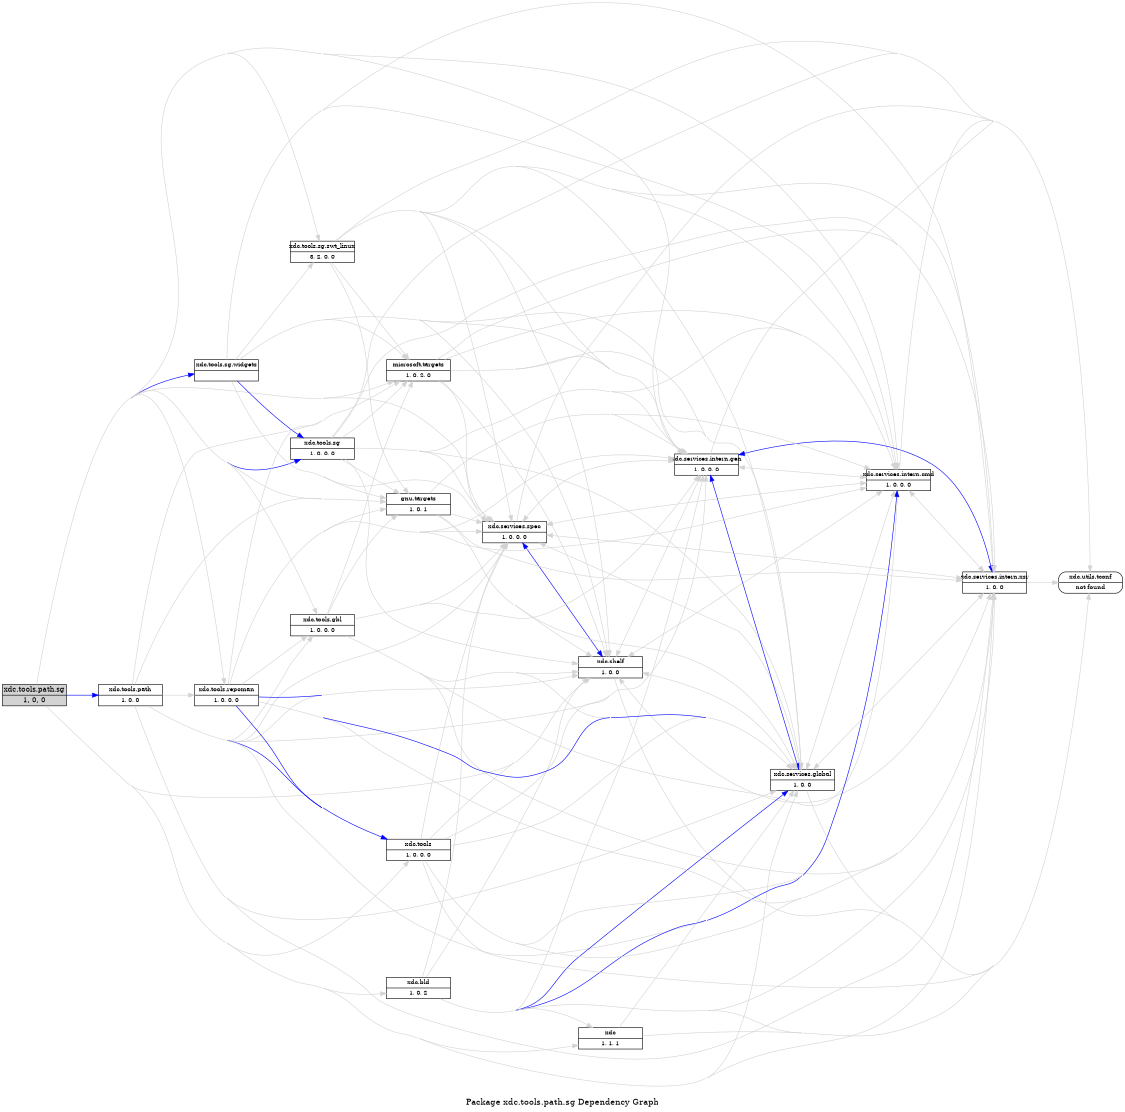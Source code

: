 digraph dependencies {
    label="\nPackage xdc.tools.path.sg Dependency Graph";
    size="7.5,10";
    rankdir=LR;
    ranksep=".75";
    concentrate="true";
    node [fixedsize=true, width=1.5, style=filled, color=black];
    node [font=Helvetica, fontsize=12, fillcolor=lightgrey];
    xdc_tools_path_sg [shape=record,label="xdc.tools.path.sg|1, 0, 0", URL="../../../../../../../../../../../rtree/install/trees/products/xdcprod-l05/product/Linux/xdctools_3_16_00_05_eng/packages/xdc/tools/path/sg/package/package.rel.xml"];
    node [fontsize=10, fillcolor=white];

    edge [style=solid, color=blue]
    xdc_tools_sg [shape=record,label="xdc.tools.sg|1, 0, 0, 0", URL="../../../../../../../../../../../rtree/install/trees/products/xdcprod-l05/product/Linux/xdctools_3_16_00_05_eng/packages/xdc/tools/sg/package/package.rel.svg"];
    xdc_tools_path_sg -> xdc_tools_sg;
    xdc_tools_path [shape=record,label="xdc.tools.path|1, 0, 0", URL="../../../../../../../../../../../rtree/install/trees/products/xdcprod-l05/product/Linux/xdctools_3_16_00_05_eng/packages/xdc/tools/path/package/package.rel.svg"];
    xdc_tools_path_sg -> xdc_tools_path;
    xdc_tools_sg_widgets [shape=record,label="xdc.tools.sg.widgets|", URL="../../../../../../../../../../../rtree/install/trees/products/xdcprod-l05/product/Linux/xdctools_3_16_00_05_eng/packages/xdc/tools/sg/widgets/package/package.rel.svg"];
    xdc_tools_path_sg -> xdc_tools_sg_widgets;

    edge [style=solid, color=lightgrey]
    xdc_tools_path_sg -> xdc_tools_sg_widgets;
    xdc_services_spec [shape=record,label="xdc.services.spec|1, 0, 0, 0", URL="../../../../../../../../../../../rtree/install/trees/products/xdcprod-l05/product/Linux/xdctools_3_16_00_05_eng/packages/xdc/services/spec/package/package.rel.svg"];
    xdc_tools_path_sg -> xdc_services_spec;
    xdc_shelf [shape=record,label="xdc.shelf|1, 0, 0", URL="../../../../../../../../../../../rtree/install/trees/products/xdcprod-l05/product/Linux/xdctools_3_16_00_05_eng/packages/xdc/shelf/package/package.rel.svg"];
    xdc_tools_path_sg -> xdc_shelf;
    microsoft_targets [shape=record,label="microsoft.targets|1, 0, 2, 0", URL="../../../../../../../../../../../rtree/install/trees/products/xdcprod-l05/product/Linux/xdctools_3_16_00_05_eng/packages/microsoft/targets/package/package.rel.svg"];
    xdc_tools_path_sg -> microsoft_targets;
    xdc_services_intern_gen [shape=record,label="xdc.services.intern.gen|1, 0, 0, 0", URL="../../../../../../../../../../../rtree/install/trees/products/xdcprod-l05/product/Linux/xdctools_3_16_00_05_eng/packages/xdc/services/intern/gen/package/package.rel.svg"];
    xdc_tools_path_sg -> xdc_services_intern_gen;
    xdc_tools_path_sg -> xdc_tools_sg;
    xdc_tools_sg_swt_linux [shape=record,label="xdc.tools.sg.swt_linux|3, 2, 0, 0", URL="../../../../../../../../../../../rtree/install/trees/products/xdcprod-l05/product/Linux/xdctools_3_16_00_05_eng/packages/xdc/tools/sg/swt_linux/package/package.rel.svg"];
    xdc_tools_path_sg -> xdc_tools_sg_swt_linux;
    xdc_services_intern_xsr [shape=record,label="xdc.services.intern.xsr|1, 0, 0", URL="../../../../../../../../../../../rtree/install/trees/products/xdcprod-l05/product/Linux/xdctools_3_16_00_05_eng/packages/xdc/services/intern/xsr/package/package.rel.svg"];
    xdc_tools_path_sg -> xdc_services_intern_xsr;
    xdc_tools_path_sg -> xdc_tools_path;
    xdc_tools_gbl [shape=record,label="xdc.tools.gbl|1, 0, 0, 0", URL="../../../../../../../../../../../rtree/install/trees/products/xdcprod-l05/product/Linux/xdctools_3_16_00_05_eng/packages/xdc/tools/gbl/package/package.rel.svg"];
    xdc_tools_path_sg -> xdc_tools_gbl;
    xdc_bld [shape=record,label="xdc.bld|1, 0, 2", URL="../../../../../../../../../../../rtree/install/trees/products/xdcprod-l05/product/Linux/xdctools_3_16_00_05_eng/packages/xdc/bld/package/package.rel.svg"];
    xdc_tools_path_sg -> xdc_bld;
    xdc_tools [shape=record,label="xdc.tools|1, 0, 0, 0", URL="../../../../../../../../../../../rtree/install/trees/products/xdcprod-l05/product/Linux/xdctools_3_16_00_05_eng/packages/xdc/tools/package/package.rel.svg"];
    xdc_tools_path_sg -> xdc_tools;
    xdc_services_intern_cmd [shape=record,label="xdc.services.intern.cmd|1, 0, 0, 0", URL="../../../../../../../../../../../rtree/install/trees/products/xdcprod-l05/product/Linux/xdctools_3_16_00_05_eng/packages/xdc/services/intern/cmd/package/package.rel.svg"];
    xdc_tools_path_sg -> xdc_services_intern_cmd;
    xdc_tools_repoman [shape=record,label="xdc.tools.repoman|1, 0, 0, 0", URL="../../../../../../../../../../../rtree/install/trees/products/xdcprod-l05/product/Linux/xdctools_3_16_00_05_eng/packages/xdc/tools/repoman/package/package.rel.svg"];
    xdc_tools_path_sg -> xdc_tools_repoman;
    gnu_targets [shape=record,label="gnu.targets|1, 0, 1", URL="../../../../../../../../../../../rtree/install/trees/products/xdcprod-l05/product/Linux/xdctools_3_16_00_05_eng/packages/gnu/targets/package/package.rel.svg"];
    xdc_tools_path_sg -> gnu_targets;
    xdc_services_global [shape=record,label="xdc.services.global|1, 0, 0", URL="../../../../../../../../../../../rtree/install/trees/products/xdcprod-l05/product/Linux/xdctools_3_16_00_05_eng/packages/xdc/services/global/package/package.rel.svg"];
    xdc_tools_path_sg -> xdc_services_global;
    xdc [shape=record,label="xdc|1, 1, 1", URL="../../../../../../../../../../../rtree/install/trees/products/xdcprod-l05/product/Linux/xdctools_3_16_00_05_eng/packages/xdc/package/package.rel.svg"];
    xdc_tools_path_sg -> xdc;

    edge [style=solid, color=blue]

    edge [style=solid, color=lightgrey]
    xdc_utils_tconf [shape=record,label="xdc.utils.tconf|not found"style=rounded, ];
    xdc -> xdc_utils_tconf;
    xdc -> xdc_services_global;

    edge [style=solid, color=blue]

    edge [style=solid, color=lightgrey]

    edge [style=solid, color=blue]

    edge [style=solid, color=lightgrey]
    xdc_services_global -> xdc_shelf;
    xdc_services_global -> xdc_services_intern_cmd;
    xdc_services_global -> xdc_services_intern_xsr;
    xdc_services_global -> xdc_services_intern_gen;
    xdc_services_global -> xdc_utils_tconf;
    xdc_services_global -> xdc_services_spec;

    edge [style=solid, color=blue]

    edge [style=solid, color=lightgrey]
    gnu_targets -> xdc_services_intern_cmd;
    gnu_targets -> xdc_services_intern_xsr;
    gnu_targets -> xdc_services_intern_gen;
    gnu_targets -> xdc_shelf;
    gnu_targets -> xdc_services_spec;
    gnu_targets -> xdc_services_global;

    edge [style=solid, color=blue]
    xdc_tools_repoman -> xdc_tools;
    xdc_tools_repoman -> xdc_shelf;
    xdc_tools_repoman -> xdc_services_global;

    edge [style=solid, color=lightgrey]
    xdc_tools_repoman -> xdc_tools;
    xdc_tools_repoman -> xdc_services_intern_cmd;
    xdc_tools_repoman -> xdc_services_intern_xsr;
    xdc_tools_repoman -> xdc_services_intern_gen;
    xdc_tools_repoman -> xdc_shelf;
    xdc_tools_repoman -> xdc_services_spec;
    xdc_tools_repoman -> microsoft_targets;
    xdc_tools_repoman -> gnu_targets;
    xdc_tools_repoman -> xdc_services_global;
    xdc_tools_repoman -> xdc_tools_gbl;

    edge [style=solid, color=blue]
    xdc_services_intern_cmd -> xdc_shelf;
    xdc_services_intern_cmd -> xdc_services_spec;
    xdc_services_intern_cmd -> xdc_services_global;
    xdc_services_intern_cmd -> xdc_services_intern_gen;

    edge [style=solid, color=lightgrey]
    xdc_services_intern_cmd -> xdc_shelf;
    xdc_services_intern_cmd -> xdc_services_intern_xsr;
    xdc_services_intern_cmd -> xdc_services_intern_gen;
    xdc_services_intern_cmd -> xdc_services_global;
    xdc_services_intern_cmd -> xdc_utils_tconf;
    xdc_services_intern_cmd -> xdc_services_spec;

    edge [style=solid, color=blue]

    edge [style=solid, color=lightgrey]
    xdc_tools -> xdc_shelf;
    xdc_tools -> xdc_services_intern_cmd;
    xdc_tools -> xdc_services_intern_xsr;
    xdc_tools -> xdc_services_intern_gen;
    xdc_tools -> xdc_services_global;
    xdc_tools -> xdc_utils_tconf;
    xdc_tools -> xdc_services_spec;

    edge [style=solid, color=blue]
    xdc_bld -> xdc_services_global;
    xdc_bld -> xdc_services_intern_cmd;

    edge [style=solid, color=lightgrey]
    xdc_bld -> xdc_shelf;
    xdc_bld -> xdc_services_intern_cmd;
    xdc_bld -> xdc_services_intern_xsr;
    xdc_bld -> xdc_services_intern_gen;
    xdc_bld -> xdc_services_global;
    xdc_bld -> xdc_utils_tconf;
    xdc_bld -> xdc;
    xdc_bld -> xdc_services_spec;

    edge [style=solid, color=blue]

    edge [style=solid, color=lightgrey]
    xdc_tools_gbl -> xdc_services_intern_cmd;
    xdc_tools_gbl -> xdc_services_intern_xsr;
    xdc_tools_gbl -> xdc_services_intern_gen;
    xdc_tools_gbl -> xdc_shelf;
    xdc_tools_gbl -> xdc_services_spec;
    xdc_tools_gbl -> microsoft_targets;
    xdc_tools_gbl -> gnu_targets;
    xdc_tools_gbl -> xdc_services_global;

    edge [style=solid, color=blue]
    xdc_services_intern_xsr -> xdc_services_global;

    edge [style=solid, color=lightgrey]
    xdc_services_intern_xsr -> xdc_shelf;
    xdc_services_intern_xsr -> xdc_services_intern_cmd;
    xdc_services_intern_xsr -> xdc_services_intern_gen;
    xdc_services_intern_xsr -> xdc_services_global;
    xdc_services_intern_xsr -> xdc_utils_tconf;
    xdc_services_intern_xsr -> xdc_services_spec;

    edge [style=solid, color=blue]

    edge [style=solid, color=lightgrey]
    xdc_tools_sg_swt_linux -> xdc_shelf;
    xdc_tools_sg_swt_linux -> xdc_services_intern_cmd;
    xdc_tools_sg_swt_linux -> xdc_services_intern_xsr;
    xdc_tools_sg_swt_linux -> xdc_services_intern_gen;
    xdc_tools_sg_swt_linux -> gnu_targets;
    xdc_tools_sg_swt_linux -> microsoft_targets;
    xdc_tools_sg_swt_linux -> xdc_services_global;
    xdc_tools_sg_swt_linux -> xdc_utils_tconf;
    xdc_tools_sg_swt_linux -> xdc_services_spec;

    edge [style=solid, color=blue]
    xdc_services_intern_gen -> xdc_shelf;
    xdc_services_intern_gen -> xdc_services_spec;
    xdc_services_intern_gen -> xdc_services_global;
    xdc_services_intern_gen -> xdc_services_intern_xsr;

    edge [style=solid, color=lightgrey]
    xdc_services_intern_gen -> xdc_shelf;
    xdc_services_intern_gen -> xdc_services_intern_cmd;
    xdc_services_intern_gen -> xdc_services_intern_xsr;
    xdc_services_intern_gen -> xdc_services_global;
    xdc_services_intern_gen -> xdc_utils_tconf;
    xdc_services_intern_gen -> xdc_services_spec;

    edge [style=solid, color=blue]

    edge [style=solid, color=lightgrey]
    microsoft_targets -> xdc_services_intern_cmd;
    microsoft_targets -> xdc_services_intern_xsr;
    microsoft_targets -> xdc_services_intern_gen;
    microsoft_targets -> xdc_shelf;
    microsoft_targets -> xdc_services_spec;
    microsoft_targets -> xdc_services_global;

    edge [style=solid, color=blue]

    edge [style=solid, color=lightgrey]
    xdc_shelf -> xdc_services_intern_cmd;
    xdc_shelf -> xdc_services_intern_xsr;
    xdc_shelf -> xdc_services_intern_gen;
    xdc_shelf -> xdc_services_global;
    xdc_shelf -> xdc_utils_tconf;
    xdc_shelf -> xdc_services_spec;

    edge [style=solid, color=blue]
    xdc_services_spec -> xdc_shelf;

    edge [style=solid, color=lightgrey]
    xdc_services_spec -> xdc_shelf;
    xdc_services_spec -> xdc_services_intern_cmd;
    xdc_services_spec -> xdc_services_intern_xsr;
    xdc_services_spec -> xdc_services_intern_gen;
    xdc_services_spec -> xdc_services_global;
    xdc_services_spec -> xdc_utils_tconf;

    edge [style=solid, color=blue]
    xdc_tools_sg_widgets -> xdc_tools_sg;

    edge [style=solid, color=lightgrey]
    xdc_tools_sg_widgets -> xdc_services_intern_cmd;
    xdc_tools_sg_widgets -> xdc_services_intern_xsr;
    xdc_tools_sg_widgets -> xdc_tools_sg_swt_linux;
    xdc_tools_sg_widgets -> xdc_tools_sg;
    xdc_tools_sg_widgets -> xdc_services_intern_gen;
    xdc_tools_sg_widgets -> xdc_shelf;
    xdc_tools_sg_widgets -> xdc_services_spec;
    xdc_tools_sg_widgets -> microsoft_targets;
    xdc_tools_sg_widgets -> gnu_targets;
    xdc_tools_sg_widgets -> xdc_services_global;

    edge [style=solid, color=blue]
    xdc_tools_path -> xdc_tools;

    edge [style=solid, color=lightgrey]
    xdc_tools_path -> xdc_tools;
    xdc_tools_path -> xdc_tools_repoman;
    xdc_tools_path -> xdc_services_intern_cmd;
    xdc_tools_path -> xdc_services_intern_xsr;
    xdc_tools_path -> xdc_services_intern_gen;
    xdc_tools_path -> xdc_shelf;
    xdc_tools_path -> xdc_services_spec;
    xdc_tools_path -> microsoft_targets;
    xdc_tools_path -> gnu_targets;
    xdc_tools_path -> xdc_services_global;
    xdc_tools_path -> xdc_tools_gbl;

    edge [style=solid, color=blue]

    edge [style=solid, color=lightgrey]
    xdc_tools_sg -> xdc_shelf;
    xdc_tools_sg -> xdc_services_intern_cmd;
    xdc_tools_sg -> xdc_services_intern_xsr;
    xdc_tools_sg -> xdc_services_intern_gen;
    xdc_tools_sg -> gnu_targets;
    xdc_tools_sg -> microsoft_targets;
    xdc_tools_sg -> xdc_services_global;
    xdc_tools_sg -> xdc_utils_tconf;
    xdc_tools_sg -> xdc_services_spec;
}
